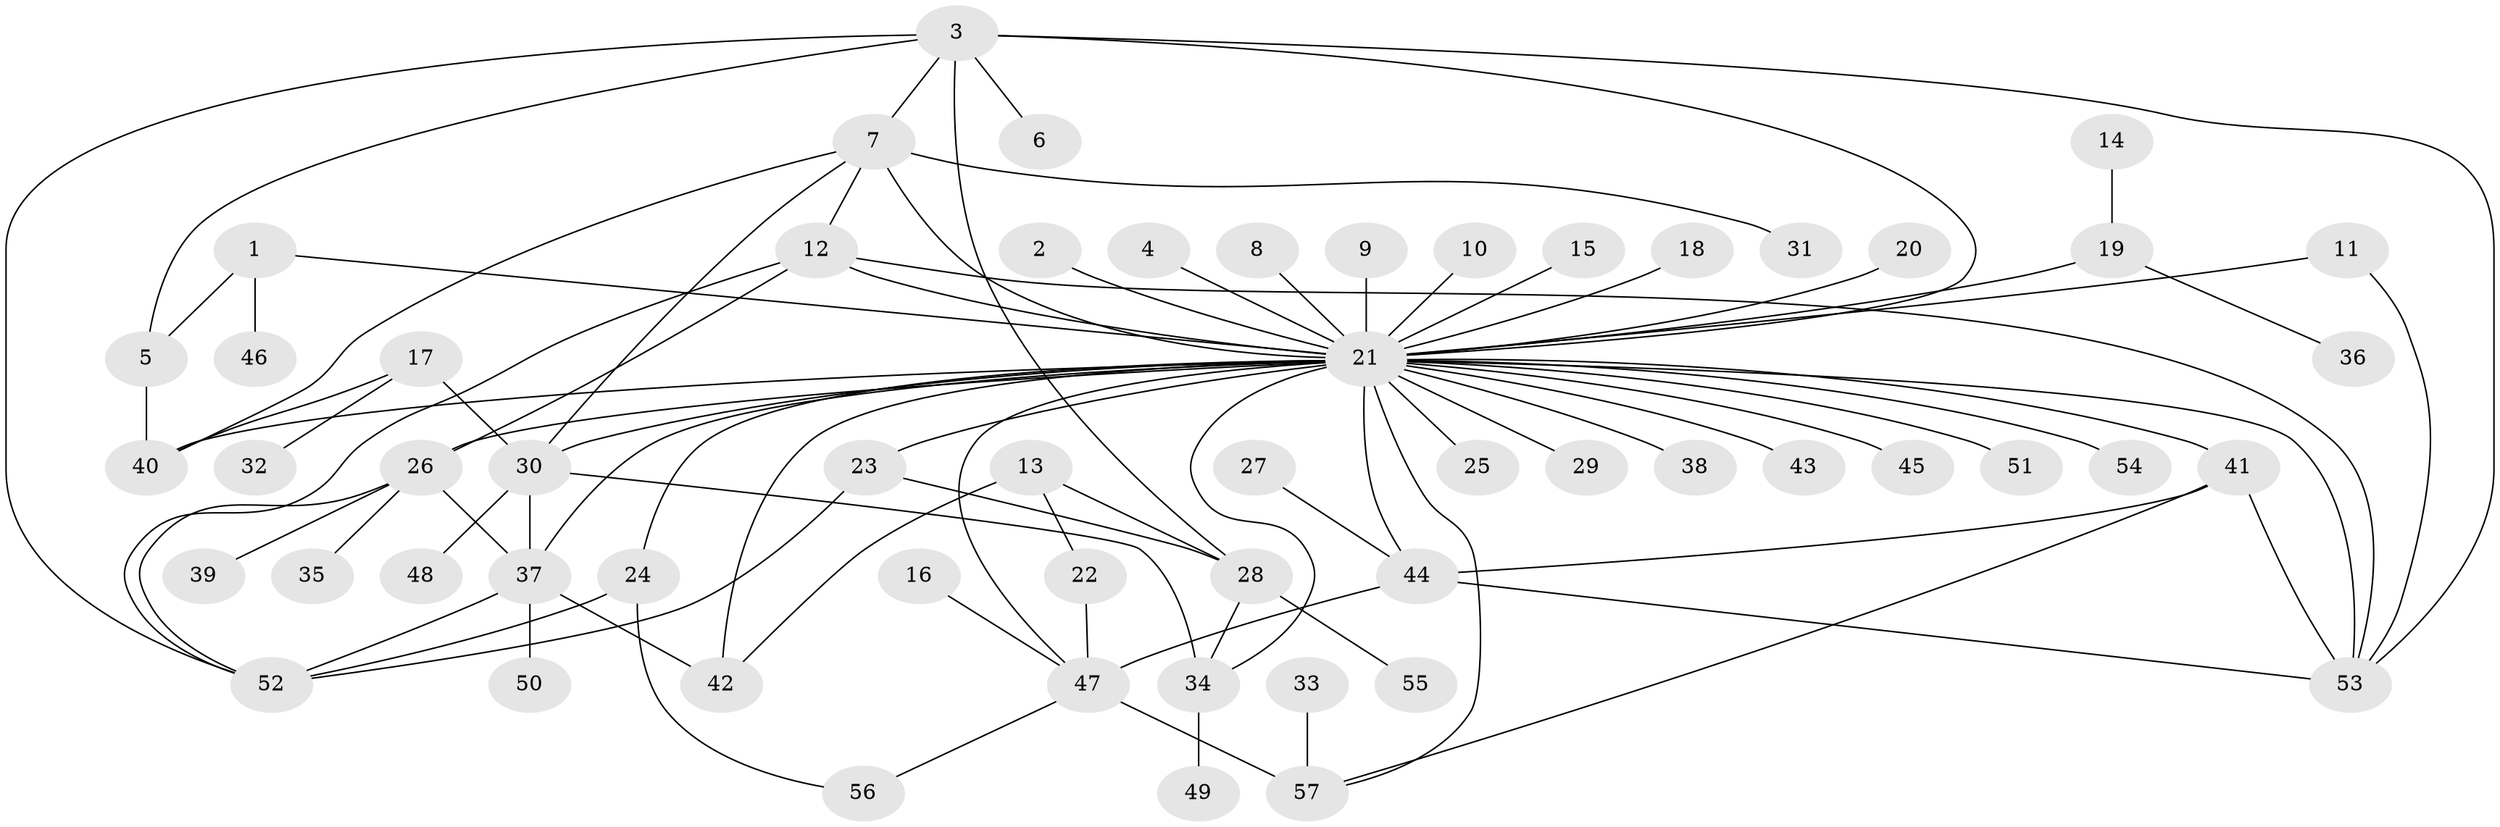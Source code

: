 // original degree distribution, {3: 0.10619469026548672, 38: 0.008849557522123894, 9: 0.008849557522123894, 4: 0.07079646017699115, 5: 0.05309734513274336, 8: 0.008849557522123894, 2: 0.20353982300884957, 1: 0.4778761061946903, 10: 0.008849557522123894, 6: 0.02654867256637168, 7: 0.02654867256637168}
// Generated by graph-tools (version 1.1) at 2025/01/03/09/25 03:01:54]
// undirected, 57 vertices, 87 edges
graph export_dot {
graph [start="1"]
  node [color=gray90,style=filled];
  1;
  2;
  3;
  4;
  5;
  6;
  7;
  8;
  9;
  10;
  11;
  12;
  13;
  14;
  15;
  16;
  17;
  18;
  19;
  20;
  21;
  22;
  23;
  24;
  25;
  26;
  27;
  28;
  29;
  30;
  31;
  32;
  33;
  34;
  35;
  36;
  37;
  38;
  39;
  40;
  41;
  42;
  43;
  44;
  45;
  46;
  47;
  48;
  49;
  50;
  51;
  52;
  53;
  54;
  55;
  56;
  57;
  1 -- 5 [weight=1.0];
  1 -- 21 [weight=1.0];
  1 -- 46 [weight=1.0];
  2 -- 21 [weight=1.0];
  3 -- 5 [weight=1.0];
  3 -- 6 [weight=1.0];
  3 -- 7 [weight=1.0];
  3 -- 21 [weight=1.0];
  3 -- 28 [weight=1.0];
  3 -- 52 [weight=1.0];
  3 -- 53 [weight=1.0];
  4 -- 21 [weight=1.0];
  5 -- 40 [weight=1.0];
  7 -- 12 [weight=1.0];
  7 -- 21 [weight=1.0];
  7 -- 30 [weight=1.0];
  7 -- 31 [weight=2.0];
  7 -- 40 [weight=1.0];
  8 -- 21 [weight=1.0];
  9 -- 21 [weight=1.0];
  10 -- 21 [weight=1.0];
  11 -- 21 [weight=1.0];
  11 -- 53 [weight=1.0];
  12 -- 21 [weight=1.0];
  12 -- 26 [weight=1.0];
  12 -- 52 [weight=1.0];
  12 -- 53 [weight=1.0];
  13 -- 22 [weight=1.0];
  13 -- 28 [weight=1.0];
  13 -- 42 [weight=1.0];
  14 -- 19 [weight=1.0];
  15 -- 21 [weight=1.0];
  16 -- 47 [weight=1.0];
  17 -- 30 [weight=1.0];
  17 -- 32 [weight=1.0];
  17 -- 40 [weight=1.0];
  18 -- 21 [weight=1.0];
  19 -- 21 [weight=1.0];
  19 -- 36 [weight=1.0];
  20 -- 21 [weight=1.0];
  21 -- 23 [weight=2.0];
  21 -- 24 [weight=1.0];
  21 -- 25 [weight=1.0];
  21 -- 26 [weight=1.0];
  21 -- 29 [weight=1.0];
  21 -- 30 [weight=1.0];
  21 -- 34 [weight=1.0];
  21 -- 37 [weight=1.0];
  21 -- 38 [weight=1.0];
  21 -- 40 [weight=1.0];
  21 -- 41 [weight=1.0];
  21 -- 42 [weight=1.0];
  21 -- 43 [weight=1.0];
  21 -- 44 [weight=1.0];
  21 -- 45 [weight=1.0];
  21 -- 47 [weight=1.0];
  21 -- 51 [weight=1.0];
  21 -- 53 [weight=1.0];
  21 -- 54 [weight=1.0];
  21 -- 57 [weight=1.0];
  22 -- 47 [weight=1.0];
  23 -- 28 [weight=1.0];
  23 -- 52 [weight=1.0];
  24 -- 52 [weight=1.0];
  24 -- 56 [weight=1.0];
  26 -- 35 [weight=1.0];
  26 -- 37 [weight=1.0];
  26 -- 39 [weight=1.0];
  26 -- 52 [weight=1.0];
  27 -- 44 [weight=1.0];
  28 -- 34 [weight=1.0];
  28 -- 55 [weight=1.0];
  30 -- 34 [weight=1.0];
  30 -- 37 [weight=2.0];
  30 -- 48 [weight=1.0];
  33 -- 57 [weight=1.0];
  34 -- 49 [weight=1.0];
  37 -- 42 [weight=1.0];
  37 -- 50 [weight=1.0];
  37 -- 52 [weight=1.0];
  41 -- 44 [weight=1.0];
  41 -- 53 [weight=1.0];
  41 -- 57 [weight=1.0];
  44 -- 47 [weight=2.0];
  44 -- 53 [weight=1.0];
  47 -- 56 [weight=1.0];
  47 -- 57 [weight=2.0];
}
